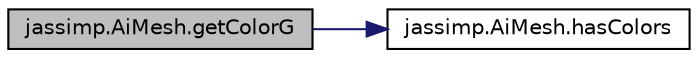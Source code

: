 digraph "jassimp.AiMesh.getColorG"
{
  edge [fontname="Helvetica",fontsize="10",labelfontname="Helvetica",labelfontsize="10"];
  node [fontname="Helvetica",fontsize="10",shape=record];
  rankdir="LR";
  Node1 [label="jassimp.AiMesh.getColorG",height=0.2,width=0.4,color="black", fillcolor="grey75", style="filled", fontcolor="black"];
  Node1 -> Node2 [color="midnightblue",fontsize="10",style="solid",fontname="Helvetica"];
  Node2 [label="jassimp.AiMesh.hasColors",height=0.2,width=0.4,color="black", fillcolor="white", style="filled",URL="$classjassimp_1_1_ai_mesh.html#a8c4b8804333585d1185e17ae0e527c84"];
}
